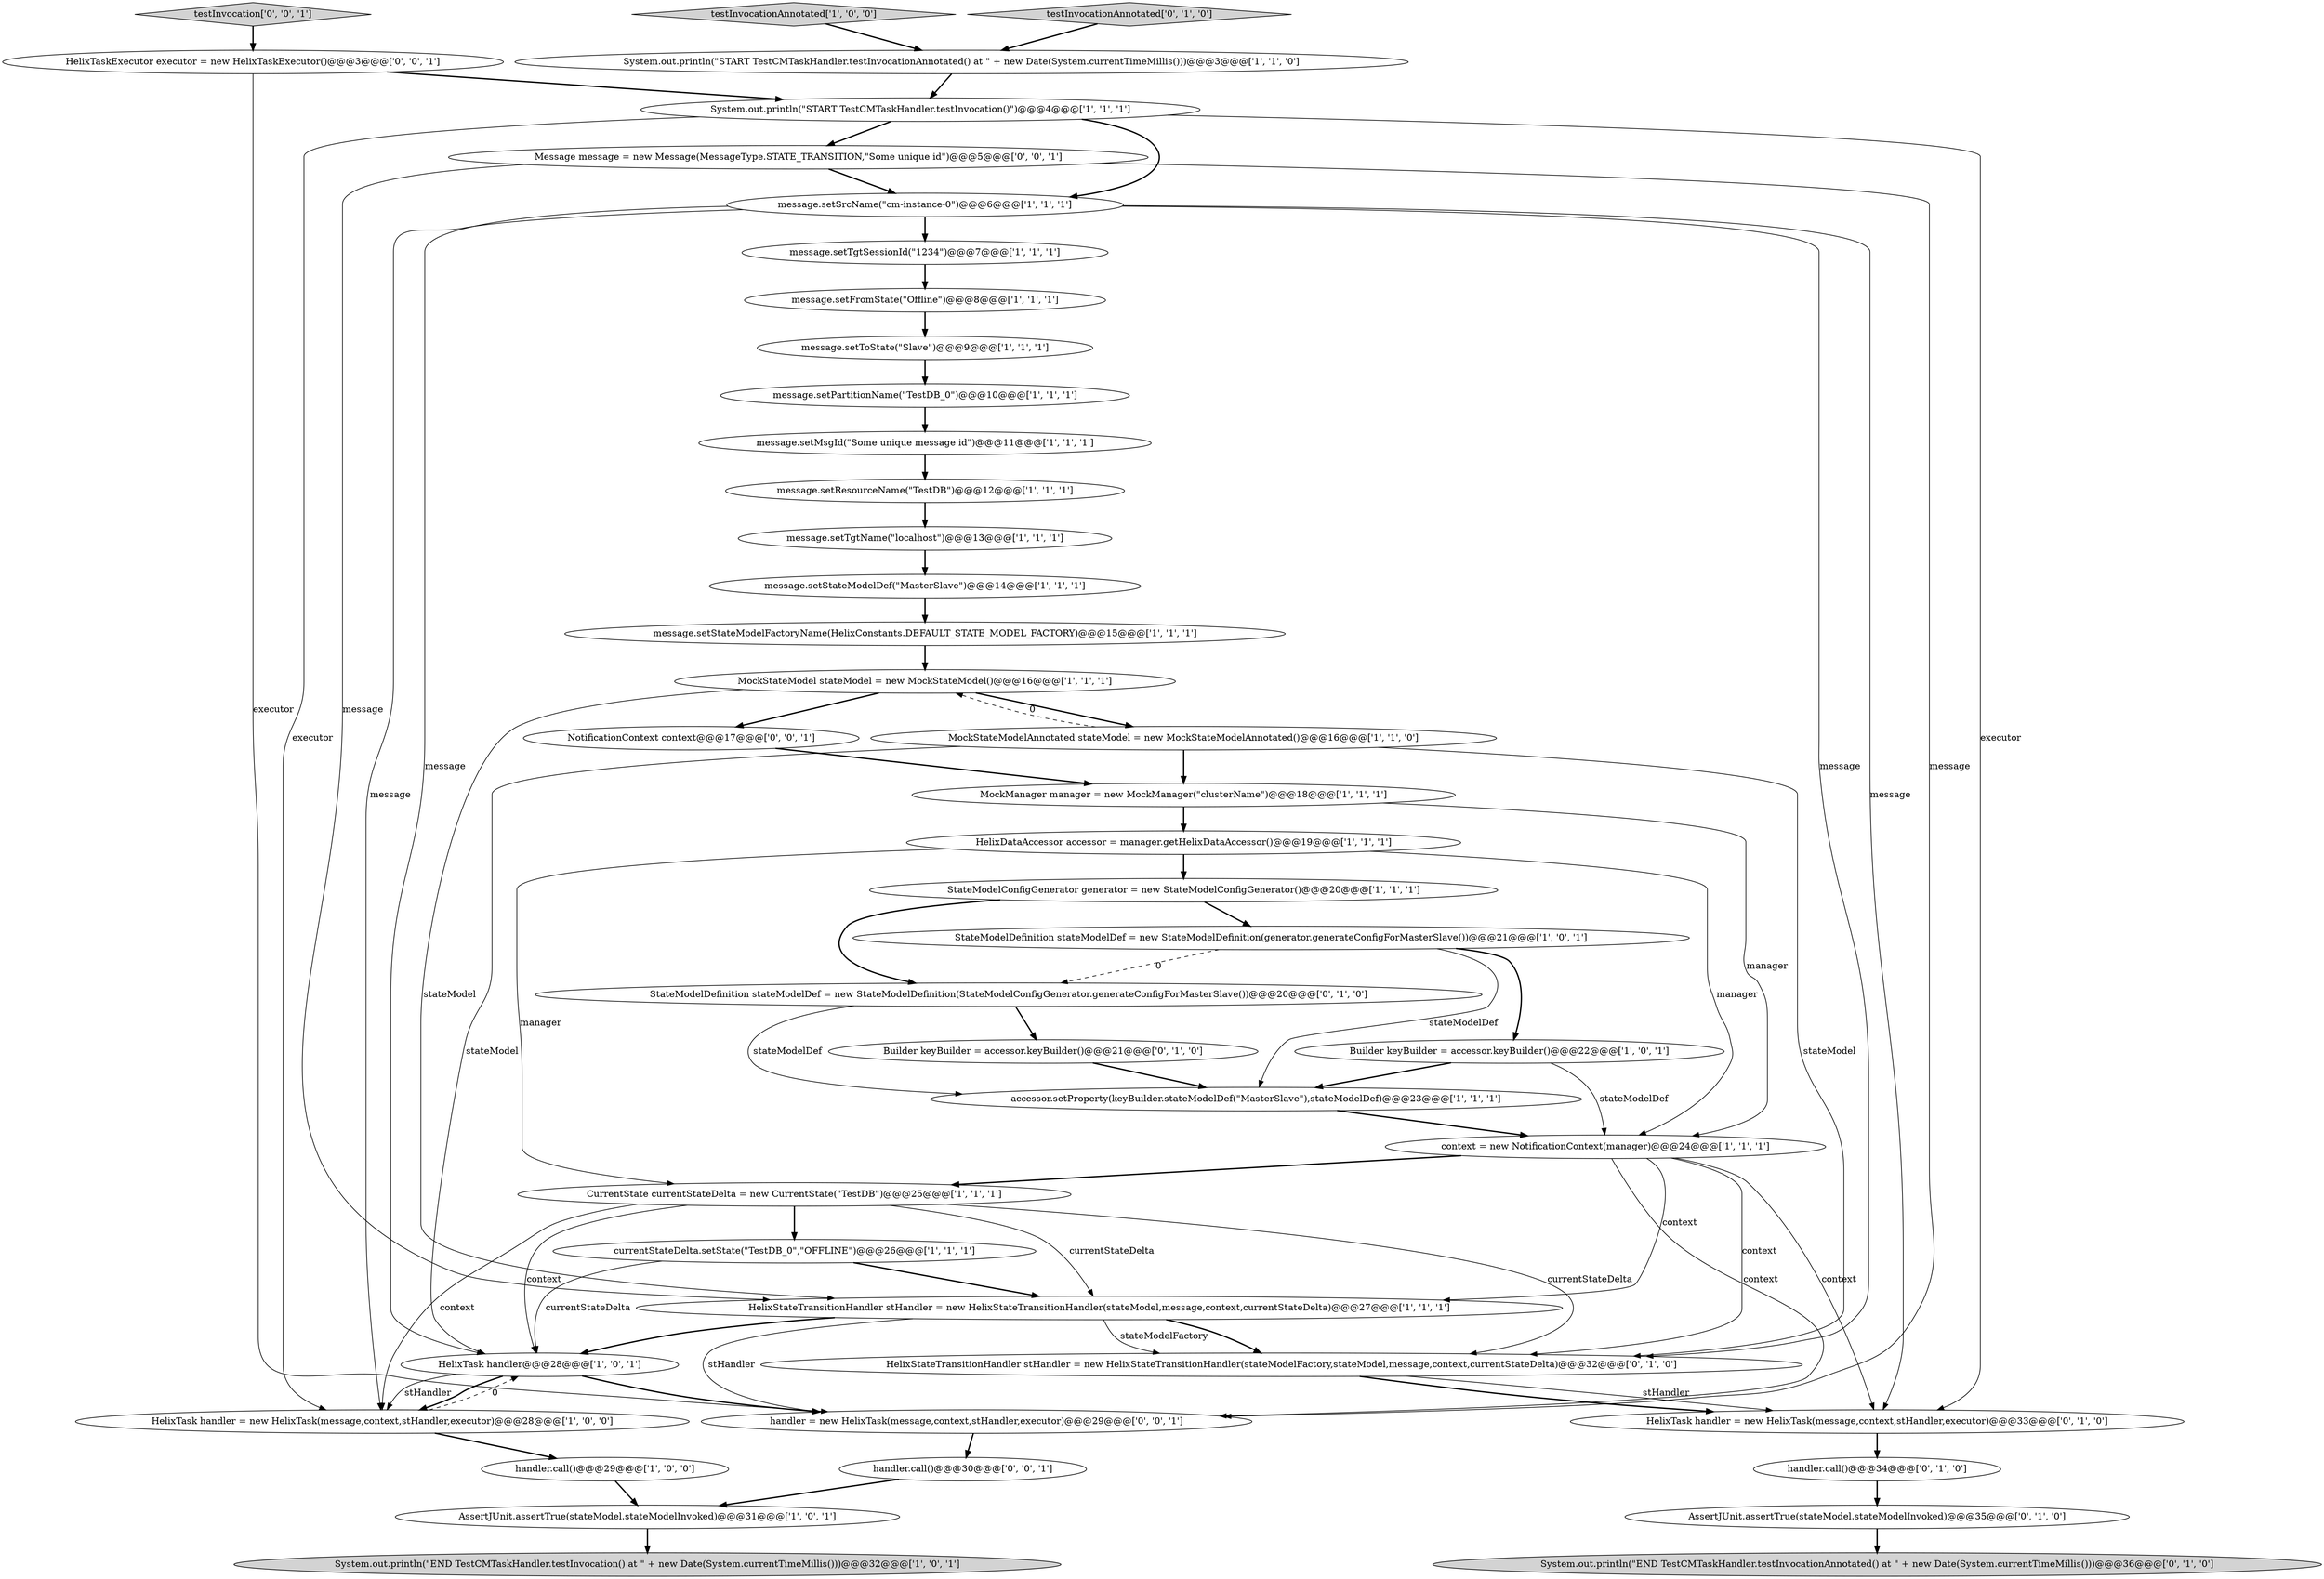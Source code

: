 digraph {
21 [style = filled, label = "MockStateModel stateModel = new MockStateModel()@@@16@@@['1', '1', '1']", fillcolor = white, shape = ellipse image = "AAA0AAABBB1BBB"];
13 [style = filled, label = "System.out.println(\"START TestCMTaskHandler.testInvocation()\")@@@4@@@['1', '1', '1']", fillcolor = white, shape = ellipse image = "AAA0AAABBB1BBB"];
7 [style = filled, label = "message.setResourceName(\"TestDB\")@@@12@@@['1', '1', '1']", fillcolor = white, shape = ellipse image = "AAA0AAABBB1BBB"];
41 [style = filled, label = "Message message = new Message(MessageType.STATE_TRANSITION,\"Some unique id\")@@@5@@@['0', '0', '1']", fillcolor = white, shape = ellipse image = "AAA0AAABBB3BBB"];
33 [style = filled, label = "handler.call()@@@34@@@['0', '1', '0']", fillcolor = white, shape = ellipse image = "AAA0AAABBB2BBB"];
37 [style = filled, label = "HelixTask handler = new HelixTask(message,context,stHandler,executor)@@@33@@@['0', '1', '0']", fillcolor = white, shape = ellipse image = "AAA0AAABBB2BBB"];
40 [style = filled, label = "testInvocation['0', '0', '1']", fillcolor = lightgray, shape = diamond image = "AAA0AAABBB3BBB"];
30 [style = filled, label = "Builder keyBuilder = accessor.keyBuilder()@@@21@@@['0', '1', '0']", fillcolor = white, shape = ellipse image = "AAA0AAABBB2BBB"];
38 [style = filled, label = "handler = new HelixTask(message,context,stHandler,executor)@@@29@@@['0', '0', '1']", fillcolor = white, shape = ellipse image = "AAA0AAABBB3BBB"];
17 [style = filled, label = "accessor.setProperty(keyBuilder.stateModelDef(\"MasterSlave\"),stateModelDef)@@@23@@@['1', '1', '1']", fillcolor = white, shape = ellipse image = "AAA0AAABBB1BBB"];
8 [style = filled, label = "message.setToState(\"Slave\")@@@9@@@['1', '1', '1']", fillcolor = white, shape = ellipse image = "AAA0AAABBB1BBB"];
23 [style = filled, label = "message.setMsgId(\"Some unique message id\")@@@11@@@['1', '1', '1']", fillcolor = white, shape = ellipse image = "AAA0AAABBB1BBB"];
42 [style = filled, label = "HelixTaskExecutor executor = new HelixTaskExecutor()@@@3@@@['0', '0', '1']", fillcolor = white, shape = ellipse image = "AAA0AAABBB3BBB"];
2 [style = filled, label = "MockStateModelAnnotated stateModel = new MockStateModelAnnotated()@@@16@@@['1', '1', '0']", fillcolor = white, shape = ellipse image = "AAA0AAABBB1BBB"];
0 [style = filled, label = "System.out.println(\"END TestCMTaskHandler.testInvocation() at \" + new Date(System.currentTimeMillis()))@@@32@@@['1', '0', '1']", fillcolor = lightgray, shape = ellipse image = "AAA0AAABBB1BBB"];
43 [style = filled, label = "handler.call()@@@30@@@['0', '0', '1']", fillcolor = white, shape = ellipse image = "AAA0AAABBB3BBB"];
11 [style = filled, label = "message.setStateModelDef(\"MasterSlave\")@@@14@@@['1', '1', '1']", fillcolor = white, shape = ellipse image = "AAA0AAABBB1BBB"];
29 [style = filled, label = "message.setFromState(\"Offline\")@@@8@@@['1', '1', '1']", fillcolor = white, shape = ellipse image = "AAA0AAABBB1BBB"];
39 [style = filled, label = "NotificationContext context@@@17@@@['0', '0', '1']", fillcolor = white, shape = ellipse image = "AAA0AAABBB3BBB"];
4 [style = filled, label = "message.setStateModelFactoryName(HelixConstants.DEFAULT_STATE_MODEL_FACTORY)@@@15@@@['1', '1', '1']", fillcolor = white, shape = ellipse image = "AAA0AAABBB1BBB"];
18 [style = filled, label = "testInvocationAnnotated['1', '0', '0']", fillcolor = lightgray, shape = diamond image = "AAA0AAABBB1BBB"];
9 [style = filled, label = "message.setTgtSessionId(\"1234\")@@@7@@@['1', '1', '1']", fillcolor = white, shape = ellipse image = "AAA0AAABBB1BBB"];
20 [style = filled, label = "HelixDataAccessor accessor = manager.getHelixDataAccessor()@@@19@@@['1', '1', '1']", fillcolor = white, shape = ellipse image = "AAA0AAABBB1BBB"];
19 [style = filled, label = "StateModelDefinition stateModelDef = new StateModelDefinition(generator.generateConfigForMasterSlave())@@@21@@@['1', '0', '1']", fillcolor = white, shape = ellipse image = "AAA0AAABBB1BBB"];
22 [style = filled, label = "HelixTask handler = new HelixTask(message,context,stHandler,executor)@@@28@@@['1', '0', '0']", fillcolor = white, shape = ellipse image = "AAA0AAABBB1BBB"];
3 [style = filled, label = "message.setTgtName(\"localhost\")@@@13@@@['1', '1', '1']", fillcolor = white, shape = ellipse image = "AAA0AAABBB1BBB"];
1 [style = filled, label = "System.out.println(\"START TestCMTaskHandler.testInvocationAnnotated() at \" + new Date(System.currentTimeMillis()))@@@3@@@['1', '1', '0']", fillcolor = white, shape = ellipse image = "AAA0AAABBB1BBB"];
27 [style = filled, label = "MockManager manager = new MockManager(\"clusterName\")@@@18@@@['1', '1', '1']", fillcolor = white, shape = ellipse image = "AAA0AAABBB1BBB"];
34 [style = filled, label = "System.out.println(\"END TestCMTaskHandler.testInvocationAnnotated() at \" + new Date(System.currentTimeMillis()))@@@36@@@['0', '1', '0']", fillcolor = lightgray, shape = ellipse image = "AAA0AAABBB2BBB"];
10 [style = filled, label = "HelixStateTransitionHandler stHandler = new HelixStateTransitionHandler(stateModel,message,context,currentStateDelta)@@@27@@@['1', '1', '1']", fillcolor = white, shape = ellipse image = "AAA0AAABBB1BBB"];
16 [style = filled, label = "CurrentState currentStateDelta = new CurrentState(\"TestDB\")@@@25@@@['1', '1', '1']", fillcolor = white, shape = ellipse image = "AAA0AAABBB1BBB"];
36 [style = filled, label = "AssertJUnit.assertTrue(stateModel.stateModelInvoked)@@@35@@@['0', '1', '0']", fillcolor = white, shape = ellipse image = "AAA0AAABBB2BBB"];
32 [style = filled, label = "StateModelDefinition stateModelDef = new StateModelDefinition(StateModelConfigGenerator.generateConfigForMasterSlave())@@@20@@@['0', '1', '0']", fillcolor = white, shape = ellipse image = "AAA1AAABBB2BBB"];
26 [style = filled, label = "Builder keyBuilder = accessor.keyBuilder()@@@22@@@['1', '0', '1']", fillcolor = white, shape = ellipse image = "AAA0AAABBB1BBB"];
12 [style = filled, label = "currentStateDelta.setState(\"TestDB_0\",\"OFFLINE\")@@@26@@@['1', '1', '1']", fillcolor = white, shape = ellipse image = "AAA0AAABBB1BBB"];
24 [style = filled, label = "message.setSrcName(\"cm-instance-0\")@@@6@@@['1', '1', '1']", fillcolor = white, shape = ellipse image = "AAA0AAABBB1BBB"];
31 [style = filled, label = "testInvocationAnnotated['0', '1', '0']", fillcolor = lightgray, shape = diamond image = "AAA0AAABBB2BBB"];
35 [style = filled, label = "HelixStateTransitionHandler stHandler = new HelixStateTransitionHandler(stateModelFactory,stateModel,message,context,currentStateDelta)@@@32@@@['0', '1', '0']", fillcolor = white, shape = ellipse image = "AAA1AAABBB2BBB"];
5 [style = filled, label = "HelixTask handler@@@28@@@['1', '0', '1']", fillcolor = white, shape = ellipse image = "AAA0AAABBB1BBB"];
15 [style = filled, label = "message.setPartitionName(\"TestDB_0\")@@@10@@@['1', '1', '1']", fillcolor = white, shape = ellipse image = "AAA0AAABBB1BBB"];
14 [style = filled, label = "StateModelConfigGenerator generator = new StateModelConfigGenerator()@@@20@@@['1', '1', '1']", fillcolor = white, shape = ellipse image = "AAA0AAABBB1BBB"];
28 [style = filled, label = "handler.call()@@@29@@@['1', '0', '0']", fillcolor = white, shape = ellipse image = "AAA0AAABBB1BBB"];
6 [style = filled, label = "AssertJUnit.assertTrue(stateModel.stateModelInvoked)@@@31@@@['1', '0', '1']", fillcolor = white, shape = ellipse image = "AAA0AAABBB1BBB"];
25 [style = filled, label = "context = new NotificationContext(manager)@@@24@@@['1', '1', '1']", fillcolor = white, shape = ellipse image = "AAA0AAABBB1BBB"];
20->16 [style = solid, label="manager"];
25->35 [style = solid, label="context"];
11->4 [style = bold, label=""];
26->17 [style = bold, label=""];
3->11 [style = bold, label=""];
40->42 [style = bold, label=""];
43->6 [style = bold, label=""];
2->5 [style = solid, label="stateModel"];
26->25 [style = solid, label="stateModelDef"];
31->1 [style = bold, label=""];
29->8 [style = bold, label=""];
41->10 [style = solid, label="message"];
25->37 [style = solid, label="context"];
14->32 [style = bold, label=""];
41->24 [style = bold, label=""];
10->35 [style = bold, label=""];
10->38 [style = solid, label="stHandler"];
10->35 [style = solid, label="stateModelFactory"];
16->5 [style = solid, label="context"];
19->17 [style = solid, label="stateModelDef"];
24->37 [style = solid, label="message"];
6->0 [style = bold, label=""];
15->23 [style = bold, label=""];
13->37 [style = solid, label="executor"];
2->35 [style = solid, label="stateModel"];
39->27 [style = bold, label=""];
37->33 [style = bold, label=""];
22->5 [style = dashed, label="0"];
21->39 [style = bold, label=""];
16->22 [style = solid, label="context"];
24->35 [style = solid, label="message"];
14->19 [style = bold, label=""];
42->13 [style = bold, label=""];
13->24 [style = bold, label=""];
24->22 [style = solid, label="message"];
35->37 [style = solid, label="stHandler"];
27->20 [style = bold, label=""];
12->5 [style = solid, label="currentStateDelta"];
20->25 [style = solid, label="manager"];
13->41 [style = bold, label=""];
21->2 [style = bold, label=""];
38->43 [style = bold, label=""];
5->22 [style = solid, label="stHandler"];
7->3 [style = bold, label=""];
16->12 [style = bold, label=""];
25->10 [style = solid, label="context"];
12->10 [style = bold, label=""];
28->6 [style = bold, label=""];
25->16 [style = bold, label=""];
25->38 [style = solid, label="context"];
36->34 [style = bold, label=""];
35->37 [style = bold, label=""];
22->28 [style = bold, label=""];
21->10 [style = solid, label="stateModel"];
19->26 [style = bold, label=""];
23->7 [style = bold, label=""];
5->22 [style = bold, label=""];
2->27 [style = bold, label=""];
42->38 [style = solid, label="executor"];
24->9 [style = bold, label=""];
2->21 [style = dashed, label="0"];
27->25 [style = solid, label="manager"];
9->29 [style = bold, label=""];
18->1 [style = bold, label=""];
13->22 [style = solid, label="executor"];
32->30 [style = bold, label=""];
16->10 [style = solid, label="currentStateDelta"];
19->32 [style = dashed, label="0"];
32->17 [style = solid, label="stateModelDef"];
30->17 [style = bold, label=""];
20->14 [style = bold, label=""];
5->38 [style = bold, label=""];
4->21 [style = bold, label=""];
33->36 [style = bold, label=""];
24->5 [style = solid, label="message"];
41->38 [style = solid, label="message"];
10->5 [style = bold, label=""];
8->15 [style = bold, label=""];
17->25 [style = bold, label=""];
1->13 [style = bold, label=""];
16->35 [style = solid, label="currentStateDelta"];
}
